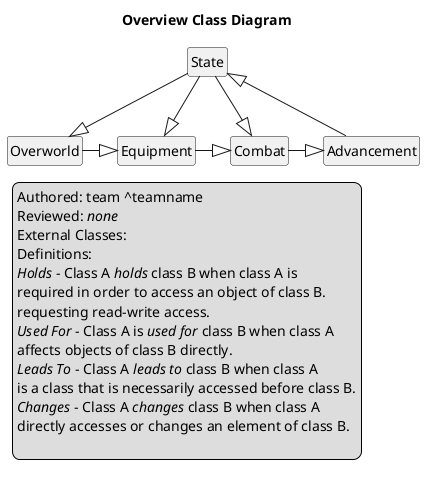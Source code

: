 @startuml
hide circles
hide methods
hide attributes
title Overview Class Diagram
legend left
Authored: team ^teamname
Reviewed: <i>none</i>
External Classes:
Definitions:
<i>Holds</i> - Class A <i>holds</i> class B when class A is
required in order to access an object of class B.
requesting read-write access.
<i>Used For</i> - Class A is <i>used for</i> class B when class A
affects objects of class B directly.
<i>Leads To</i> - Class A <i>leads to</i> class B when class A
is a class that is necessarily accessed before class B.
<i>Changes</i> - Class A <i>changes</i> class B when class A
directly accesses or changes an element of class B.

endlegend
class "Overworld"{
+ accessMenuOptions()
}
class "Equipment" {
+ closeGame()
+ newGame()
+ loadGame()
+ joinGame()
}
class "Combat" {
}
class "Advancement" {
+ save()
+ load()
}
class "State" {
+ selectClass()
+ selectRace()
+ selectMode()
}

State -down-|> Overworld
State -down-|> Equipment
State -down-|> Combat
Overworld -right-|> Equipment
Equipment -right-|> Combat
Combat -right-|> Advancement
Advancement -up-|> State

